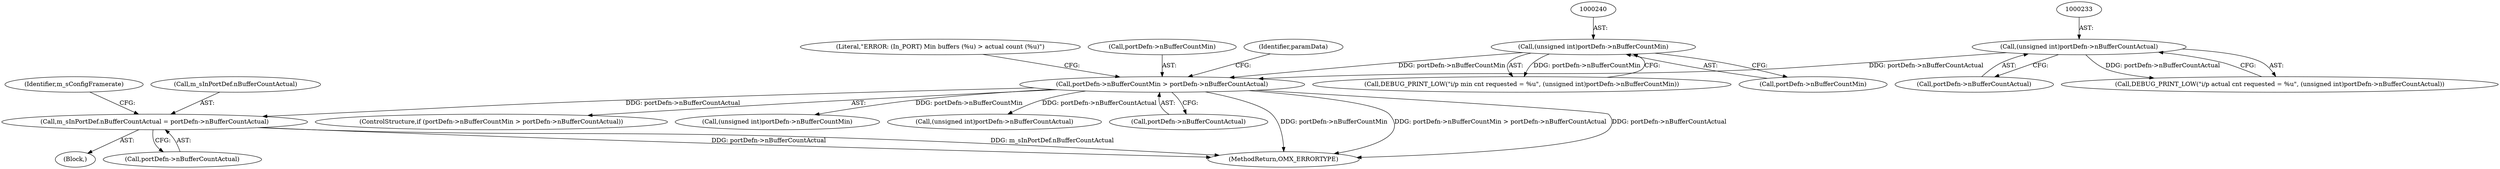 digraph "0_Android_560ccdb509a7b86186fac0fce1b25bd9a3e6a6e8_7@pointer" {
"1000390" [label="(Call,m_sInPortDef.nBufferCountActual = portDefn->nBufferCountActual)"];
"1000252" [label="(Call,portDefn->nBufferCountMin > portDefn->nBufferCountActual)"];
"1000239" [label="(Call,(unsigned int)portDefn->nBufferCountMin)"];
"1000232" [label="(Call,(unsigned int)portDefn->nBufferCountActual)"];
"1000206" [label="(Block,)"];
"1000239" [label="(Call,(unsigned int)portDefn->nBufferCountMin)"];
"1000251" [label="(ControlStructure,if (portDefn->nBufferCountMin > portDefn->nBufferCountActual))"];
"1000237" [label="(Call,DEBUG_PRINT_LOW(\"i/p min cnt requested = %u\", (unsigned int)portDefn->nBufferCountMin))"];
"1000261" [label="(Literal,\"ERROR: (In_PORT) Min buffers (%u) > actual count (%u)\")"];
"1000394" [label="(Call,portDefn->nBufferCountActual)"];
"1000262" [label="(Call,(unsigned int)portDefn->nBufferCountMin)"];
"1000518" [label="(Identifier,m_sConfigFramerate)"];
"1000230" [label="(Call,DEBUG_PRINT_LOW(\"i/p actual cnt requested = %u\", (unsigned int)portDefn->nBufferCountActual))"];
"1000241" [label="(Call,portDefn->nBufferCountMin)"];
"1000232" [label="(Call,(unsigned int)portDefn->nBufferCountActual)"];
"1000267" [label="(Call,(unsigned int)portDefn->nBufferCountActual)"];
"1000253" [label="(Call,portDefn->nBufferCountMin)"];
"1000277" [label="(Identifier,paramData)"];
"1000256" [label="(Call,portDefn->nBufferCountActual)"];
"1000252" [label="(Call,portDefn->nBufferCountMin > portDefn->nBufferCountActual)"];
"1000390" [label="(Call,m_sInPortDef.nBufferCountActual = portDefn->nBufferCountActual)"];
"1000234" [label="(Call,portDefn->nBufferCountActual)"];
"1002913" [label="(MethodReturn,OMX_ERRORTYPE)"];
"1000391" [label="(Call,m_sInPortDef.nBufferCountActual)"];
"1000390" -> "1000206"  [label="AST: "];
"1000390" -> "1000394"  [label="CFG: "];
"1000391" -> "1000390"  [label="AST: "];
"1000394" -> "1000390"  [label="AST: "];
"1000518" -> "1000390"  [label="CFG: "];
"1000390" -> "1002913"  [label="DDG: portDefn->nBufferCountActual"];
"1000390" -> "1002913"  [label="DDG: m_sInPortDef.nBufferCountActual"];
"1000252" -> "1000390"  [label="DDG: portDefn->nBufferCountActual"];
"1000252" -> "1000251"  [label="AST: "];
"1000252" -> "1000256"  [label="CFG: "];
"1000253" -> "1000252"  [label="AST: "];
"1000256" -> "1000252"  [label="AST: "];
"1000261" -> "1000252"  [label="CFG: "];
"1000277" -> "1000252"  [label="CFG: "];
"1000252" -> "1002913"  [label="DDG: portDefn->nBufferCountMin"];
"1000252" -> "1002913"  [label="DDG: portDefn->nBufferCountMin > portDefn->nBufferCountActual"];
"1000252" -> "1002913"  [label="DDG: portDefn->nBufferCountActual"];
"1000239" -> "1000252"  [label="DDG: portDefn->nBufferCountMin"];
"1000232" -> "1000252"  [label="DDG: portDefn->nBufferCountActual"];
"1000252" -> "1000262"  [label="DDG: portDefn->nBufferCountMin"];
"1000252" -> "1000267"  [label="DDG: portDefn->nBufferCountActual"];
"1000239" -> "1000237"  [label="AST: "];
"1000239" -> "1000241"  [label="CFG: "];
"1000240" -> "1000239"  [label="AST: "];
"1000241" -> "1000239"  [label="AST: "];
"1000237" -> "1000239"  [label="CFG: "];
"1000239" -> "1000237"  [label="DDG: portDefn->nBufferCountMin"];
"1000232" -> "1000230"  [label="AST: "];
"1000232" -> "1000234"  [label="CFG: "];
"1000233" -> "1000232"  [label="AST: "];
"1000234" -> "1000232"  [label="AST: "];
"1000230" -> "1000232"  [label="CFG: "];
"1000232" -> "1000230"  [label="DDG: portDefn->nBufferCountActual"];
}
